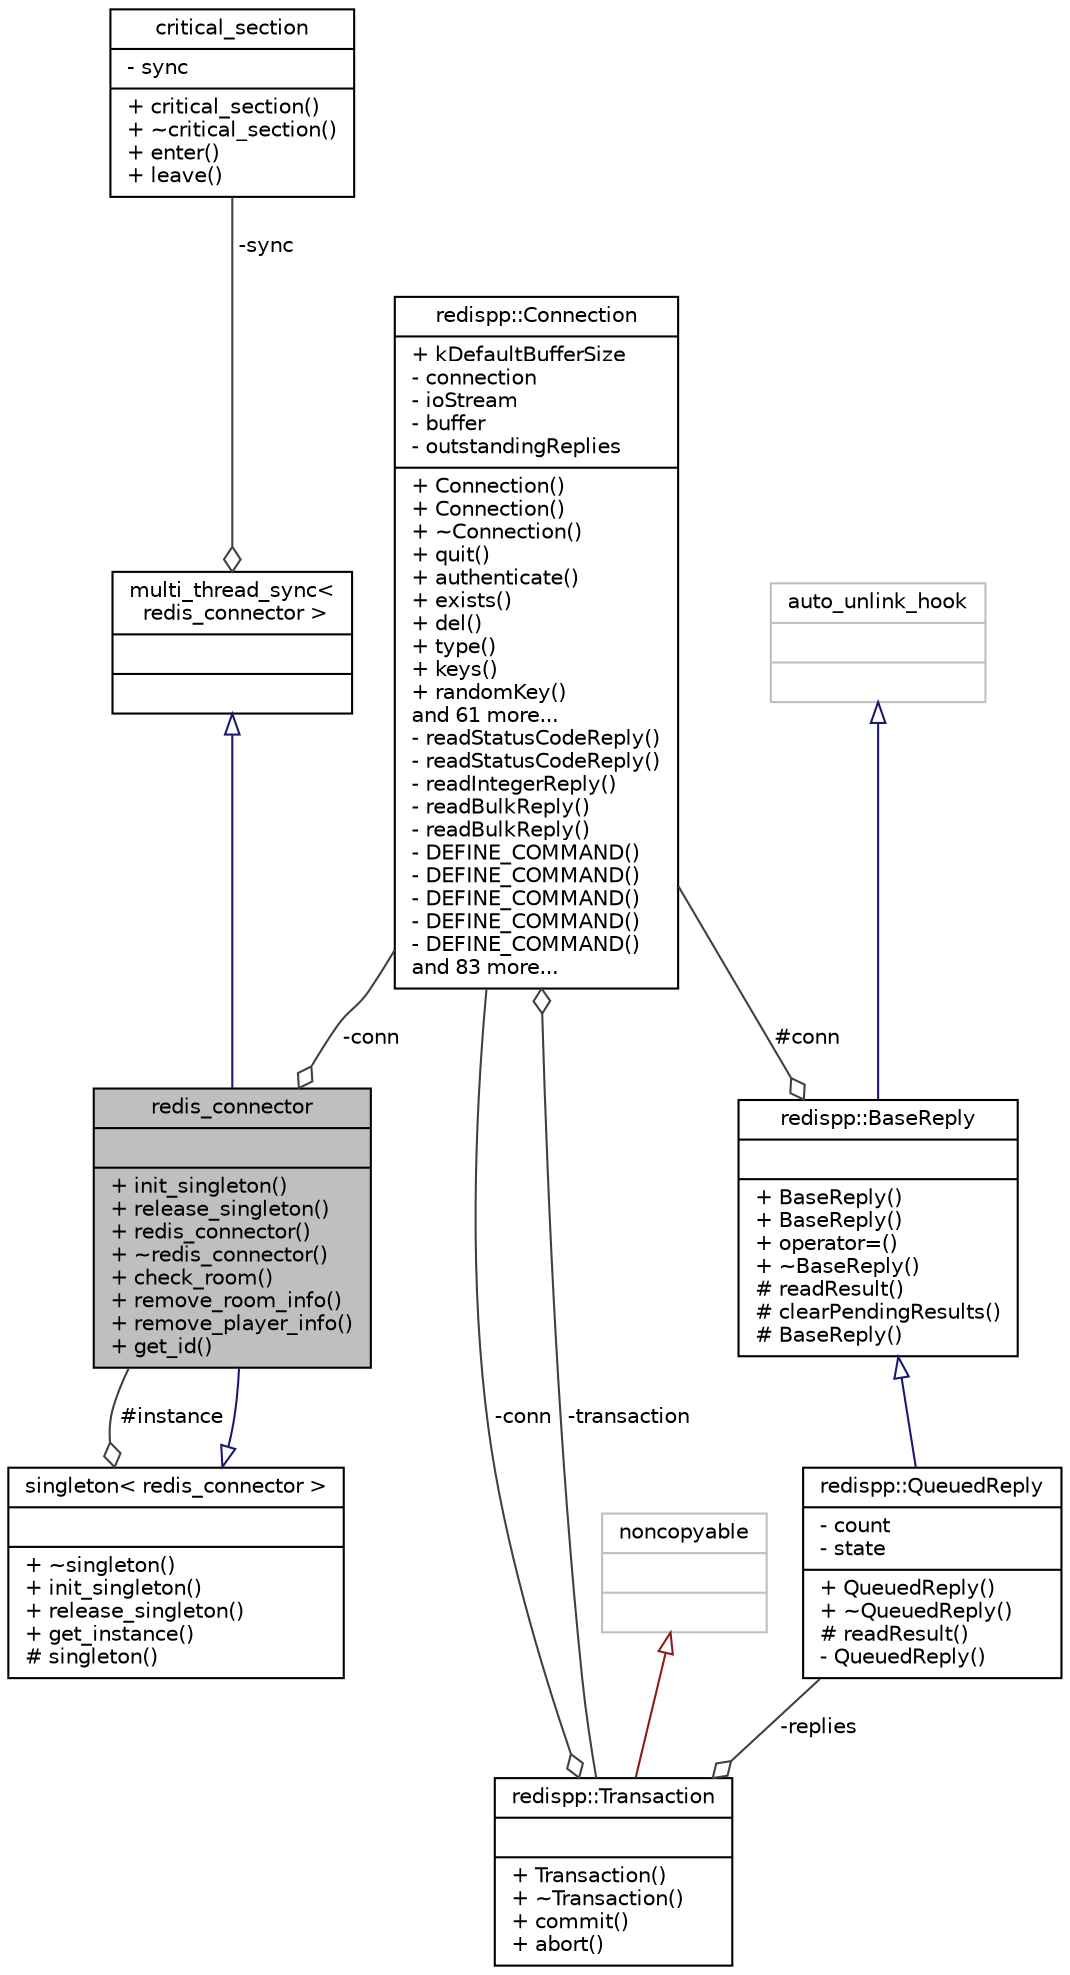 digraph "redis_connector"
{
  edge [fontname="Helvetica",fontsize="10",labelfontname="Helvetica",labelfontsize="10"];
  node [fontname="Helvetica",fontsize="10",shape=record];
  Node3 [label="{redis_connector\n||+ init_singleton()\l+ release_singleton()\l+ redis_connector()\l+ ~redis_connector()\l+ check_room()\l+ remove_room_info()\l+ remove_player_info()\l+ get_id()\l}",height=0.2,width=0.4,color="black", fillcolor="grey75", style="filled", fontcolor="black"];
  Node4 -> Node3 [dir="back",color="midnightblue",fontsize="10",style="solid",arrowtail="onormal",fontname="Helvetica"];
  Node4 [label="{singleton\< redis_connector \>\n||+ ~singleton()\l+ init_singleton()\l+ release_singleton()\l+ get_instance()\l# singleton()\l}",height=0.2,width=0.4,color="black", fillcolor="white", style="filled",URL="$classsingleton.html"];
  Node3 -> Node4 [color="grey25",fontsize="10",style="solid",label=" #instance" ,arrowhead="odiamond",fontname="Helvetica"];
  Node5 -> Node3 [dir="back",color="midnightblue",fontsize="10",style="solid",arrowtail="onormal",fontname="Helvetica"];
  Node5 [label="{multi_thread_sync\<\l redis_connector \>\n||}",height=0.2,width=0.4,color="black", fillcolor="white", style="filled",URL="$classmulti__thread__sync.html"];
  Node6 -> Node5 [color="grey25",fontsize="10",style="solid",label=" -sync" ,arrowhead="odiamond",fontname="Helvetica"];
  Node6 [label="{critical_section\n|- sync\l|+ critical_section()\l+ ~critical_section()\l+ enter()\l+ leave()\l}",height=0.2,width=0.4,color="black", fillcolor="white", style="filled",URL="$classcritical__section.html"];
  Node7 -> Node3 [color="grey25",fontsize="10",style="solid",label=" -conn" ,arrowhead="odiamond",fontname="Helvetica"];
  Node7 [label="{redispp::Connection\n|+ kDefaultBufferSize\l- connection\l- ioStream\l- buffer\l- outstandingReplies\l|+ Connection()\l+ Connection()\l+ ~Connection()\l+ quit()\l+ authenticate()\l+ exists()\l+ del()\l+ type()\l+ keys()\l+ randomKey()\land 61 more...\l- readStatusCodeReply()\l- readStatusCodeReply()\l- readIntegerReply()\l- readBulkReply()\l- readBulkReply()\l- DEFINE_COMMAND()\l- DEFINE_COMMAND()\l- DEFINE_COMMAND()\l- DEFINE_COMMAND()\l- DEFINE_COMMAND()\land 83 more...\l}",height=0.2,width=0.4,color="black", fillcolor="white", style="filled",URL="$classredispp_1_1_connection.html"];
  Node8 -> Node7 [color="grey25",fontsize="10",style="solid",label=" -transaction" ,arrowhead="odiamond",fontname="Helvetica"];
  Node8 [label="{redispp::Transaction\n||+ Transaction()\l+ ~Transaction()\l+ commit()\l+ abort()\l}",height=0.2,width=0.4,color="black", fillcolor="white", style="filled",URL="$classredispp_1_1_transaction.html"];
  Node9 -> Node8 [dir="back",color="firebrick4",fontsize="10",style="solid",arrowtail="onormal",fontname="Helvetica"];
  Node9 [label="{noncopyable\n||}",height=0.2,width=0.4,color="grey75", fillcolor="white", style="filled"];
  Node10 -> Node8 [color="grey25",fontsize="10",style="solid",label=" -replies" ,arrowhead="odiamond",fontname="Helvetica"];
  Node10 [label="{redispp::QueuedReply\n|- count\l- state\l|+ QueuedReply()\l+ ~QueuedReply()\l# readResult()\l- QueuedReply()\l}",height=0.2,width=0.4,color="black", fillcolor="white", style="filled",URL="$classredispp_1_1_queued_reply.html"];
  Node11 -> Node10 [dir="back",color="midnightblue",fontsize="10",style="solid",arrowtail="onormal",fontname="Helvetica"];
  Node11 [label="{redispp::BaseReply\n||+ BaseReply()\l+ BaseReply()\l+ operator=()\l+ ~BaseReply()\l# readResult()\l# clearPendingResults()\l# BaseReply()\l}",height=0.2,width=0.4,color="black", fillcolor="white", style="filled",URL="$classredispp_1_1_base_reply.html"];
  Node12 -> Node11 [dir="back",color="midnightblue",fontsize="10",style="solid",arrowtail="onormal",fontname="Helvetica"];
  Node12 [label="{auto_unlink_hook\n||}",height=0.2,width=0.4,color="grey75", fillcolor="white", style="filled"];
  Node7 -> Node11 [color="grey25",fontsize="10",style="solid",label=" #conn" ,arrowhead="odiamond",fontname="Helvetica"];
  Node7 -> Node8 [color="grey25",fontsize="10",style="solid",label=" -conn" ,arrowhead="odiamond",fontname="Helvetica"];
}
